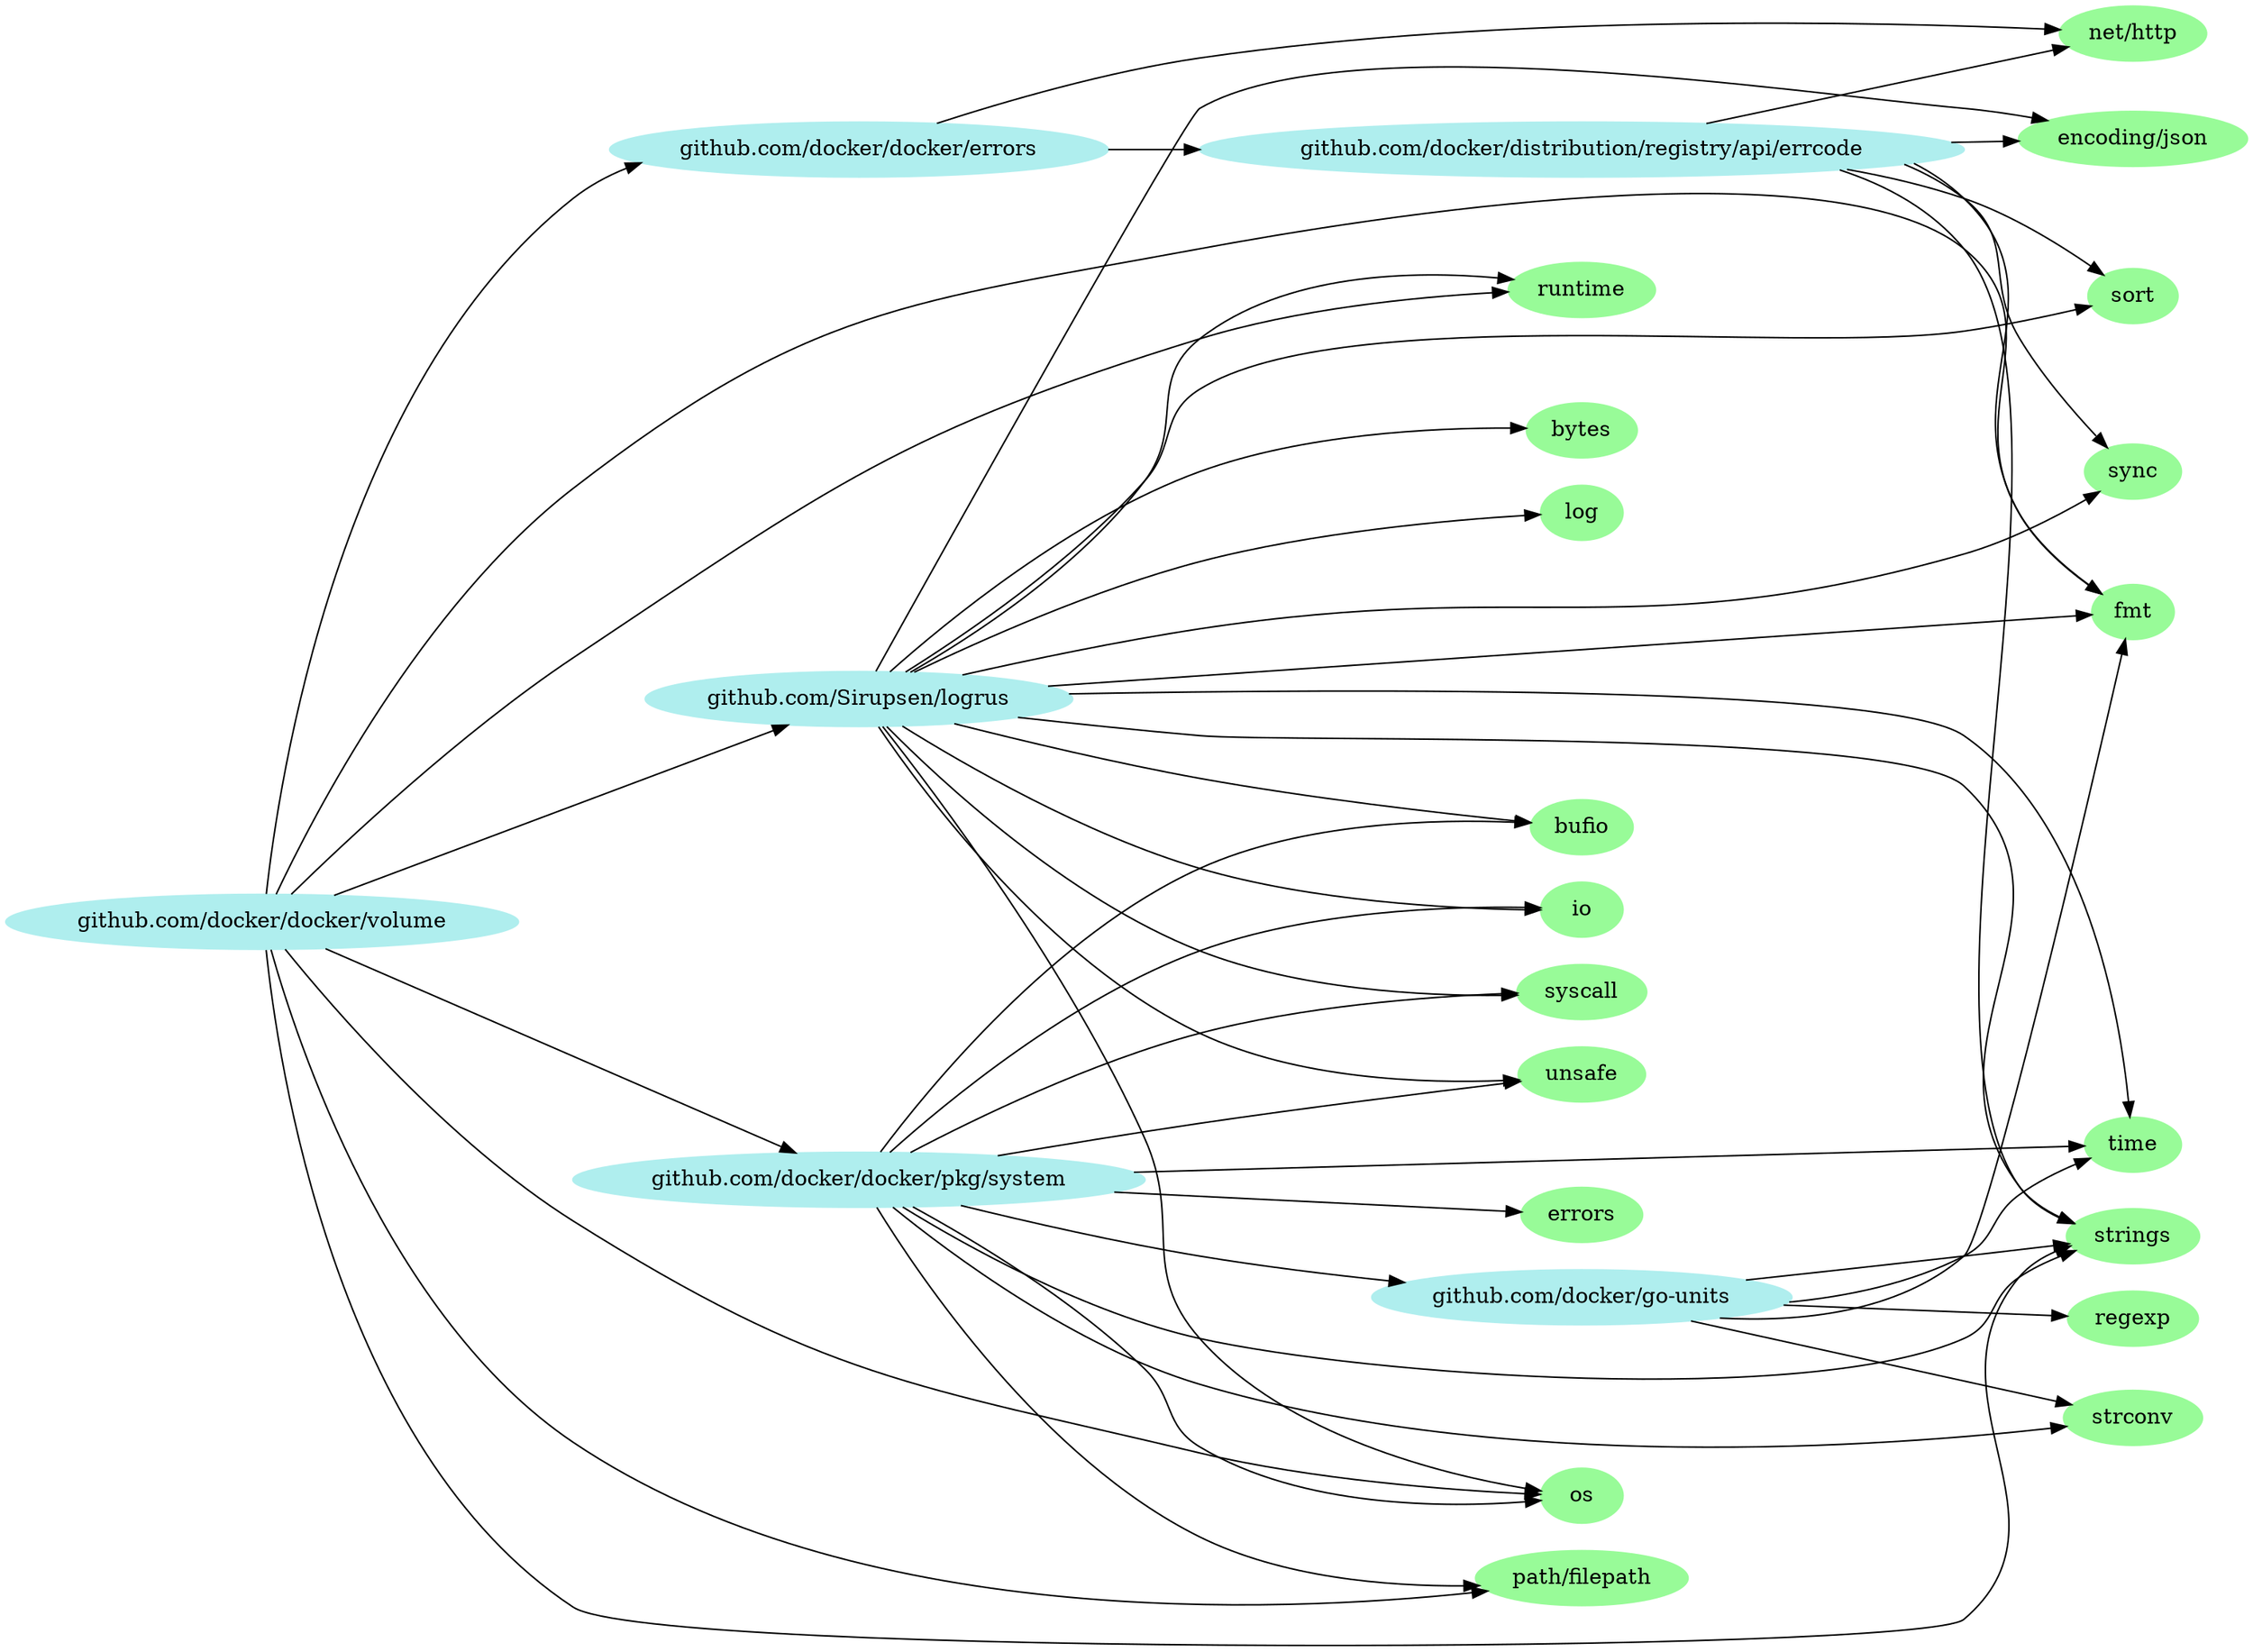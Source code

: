 digraph godep {
rankdir="LR"
0 [label="github.com/docker/docker/volume" style="filled" color="paleturquoise"];
0 -> 1;
0 -> 2;
0 -> 3;
0 -> 4;
0 -> 5;
0 -> 6;
0 -> 7;
0 -> 8;
2 [label="github.com/Sirupsen/logrus" style="filled" color="paleturquoise"];
2 -> 9;
2 -> 10;
2 -> 11;
2 -> 1;
2 -> 12;
2 -> 13;
2 -> 5;
2 -> 7;
2 -> 14;
2 -> 8;
2 -> 15;
2 -> 16;
2 -> 17;
2 -> 18;
11 [label="encoding/json" style="filled" color="palegreen"];
12 [label="io" style="filled" color="palegreen"];
15 [label="sync" style="filled" color="palegreen"];
9 [label="bufio" style="filled" color="palegreen"];
14 [label="sort" style="filled" color="palegreen"];
16 [label="syscall" style="filled" color="palegreen"];
17 [label="time" style="filled" color="palegreen"];
4 [label="github.com/docker/docker/pkg/system" style="filled" color="paleturquoise"];
4 -> 9;
4 -> 19;
4 -> 20;
4 -> 12;
4 -> 5;
4 -> 6;
4 -> 21;
4 -> 8;
4 -> 16;
4 -> 17;
4 -> 18;
20 [label="github.com/docker/go-units" style="filled" color="paleturquoise"];
20 -> 1;
20 -> 22;
20 -> 21;
20 -> 8;
20 -> 17;
1 [label="fmt" style="filled" color="palegreen"];
10 [label="bytes" style="filled" color="palegreen"];
5 [label="os" style="filled" color="palegreen"];
7 [label="runtime" style="filled" color="palegreen"];
3 [label="github.com/docker/docker/errors" style="filled" color="paleturquoise"];
3 -> 23;
3 -> 24;
21 [label="strconv" style="filled" color="palegreen"];
13 [label="log" style="filled" color="palegreen"];
8 [label="strings" style="filled" color="palegreen"];
18 [label="unsafe" style="filled" color="palegreen"];
23 [label="github.com/docker/distribution/registry/api/errcode" style="filled" color="paleturquoise"];
23 -> 11;
23 -> 1;
23 -> 24;
23 -> 14;
23 -> 8;
23 -> 15;
24 [label="net/http" style="filled" color="palegreen"];
19 [label="errors" style="filled" color="palegreen"];
22 [label="regexp" style="filled" color="palegreen"];
6 [label="path/filepath" style="filled" color="palegreen"];
}
